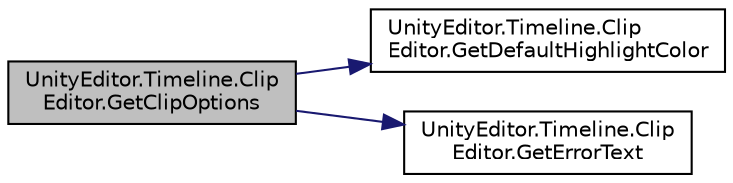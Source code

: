 digraph "UnityEditor.Timeline.ClipEditor.GetClipOptions"
{
 // LATEX_PDF_SIZE
  edge [fontname="Helvetica",fontsize="10",labelfontname="Helvetica",labelfontsize="10"];
  node [fontname="Helvetica",fontsize="10",shape=record];
  rankdir="LR";
  Node1 [label="UnityEditor.Timeline.Clip\lEditor.GetClipOptions",height=0.2,width=0.4,color="black", fillcolor="grey75", style="filled", fontcolor="black",tooltip="Implement this method to override the default options for drawing a clip."];
  Node1 -> Node2 [color="midnightblue",fontsize="10",style="solid",fontname="Helvetica"];
  Node2 [label="UnityEditor.Timeline.Clip\lEditor.GetDefaultHighlightColor",height=0.2,width=0.4,color="black", fillcolor="white", style="filled",URL="$class_unity_editor_1_1_timeline_1_1_clip_editor.html#ab8b1aa2a6fa48c5f01fb91adb75812ad",tooltip="The color drawn under the clip. By default, the color is the same as the track color."];
  Node1 -> Node3 [color="midnightblue",fontsize="10",style="solid",fontname="Helvetica"];
  Node3 [label="UnityEditor.Timeline.Clip\lEditor.GetErrorText",height=0.2,width=0.4,color="black", fillcolor="white", style="filled",URL="$class_unity_editor_1_1_timeline_1_1_clip_editor.html#a59ef2b27cdfd2e2b0f2331556c3da101",tooltip="Gets the error text for the specified clip."];
}
